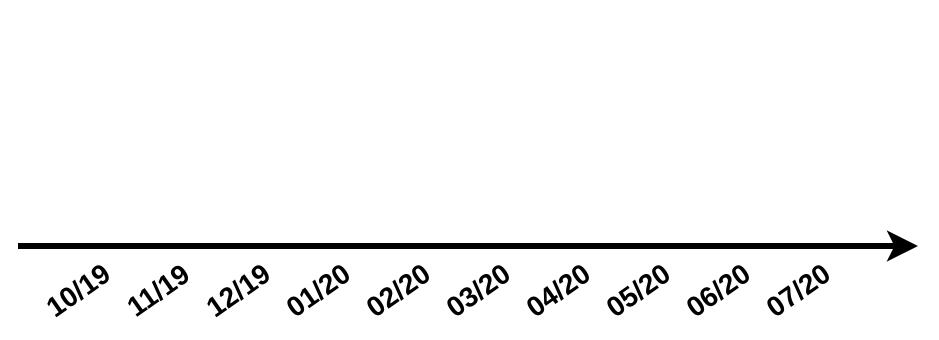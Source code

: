 <mxfile version="16.1.2" type="device"><diagram id="EsgmfHwKwoDzEZOJrq5v" name="Page-1"><mxGraphModel dx="1109" dy="622" grid="1" gridSize="10" guides="1" tooltips="1" connect="1" arrows="1" fold="1" page="1" pageScale="1" pageWidth="827" pageHeight="1169" math="0" shadow="0"><root><mxCell id="0"/><mxCell id="1" parent="0"/><mxCell id="H52wGoGV1zQdbZMLSmU_-1" value="" style="shape=image;html=1;verticalAlign=top;verticalLabelPosition=bottom;labelBackgroundColor=#ffffff;imageAspect=0;aspect=fixed;image=https://cdn2.iconfinder.com/data/icons/free-line-halloween-icons/24/Toilet-Paper-128.png" vertex="1" parent="1"><mxGeometry x="80" y="160" width="40" height="40" as="geometry"/></mxCell><mxCell id="H52wGoGV1zQdbZMLSmU_-2" value="" style="shape=image;html=1;verticalAlign=top;verticalLabelPosition=bottom;labelBackgroundColor=#ffffff;imageAspect=0;aspect=fixed;image=https://cdn2.iconfinder.com/data/icons/free-line-halloween-icons/24/Toilet-Paper-128.png" vertex="1" parent="1"><mxGeometry x="120" y="160" width="40" height="40" as="geometry"/></mxCell><mxCell id="H52wGoGV1zQdbZMLSmU_-3" value="" style="shape=image;html=1;verticalAlign=top;verticalLabelPosition=bottom;labelBackgroundColor=#ffffff;imageAspect=0;aspect=fixed;image=https://cdn2.iconfinder.com/data/icons/free-line-halloween-icons/24/Toilet-Paper-128.png" vertex="1" parent="1"><mxGeometry x="160" y="160" width="40" height="40" as="geometry"/></mxCell><mxCell id="H52wGoGV1zQdbZMLSmU_-4" value="" style="shape=image;html=1;verticalAlign=top;verticalLabelPosition=bottom;labelBackgroundColor=#ffffff;imageAspect=0;aspect=fixed;image=https://cdn2.iconfinder.com/data/icons/free-line-halloween-icons/24/Toilet-Paper-128.png" vertex="1" parent="1"><mxGeometry x="200" y="160" width="40" height="40" as="geometry"/></mxCell><mxCell id="H52wGoGV1zQdbZMLSmU_-5" value="" style="shape=image;html=1;verticalAlign=top;verticalLabelPosition=bottom;labelBackgroundColor=#ffffff;imageAspect=0;aspect=fixed;image=https://cdn2.iconfinder.com/data/icons/free-line-halloween-icons/24/Toilet-Paper-128.png" vertex="1" parent="1"><mxGeometry x="240" y="160" width="40" height="40" as="geometry"/></mxCell><mxCell id="H52wGoGV1zQdbZMLSmU_-6" value="&lt;b&gt;&lt;font style=&quot;font-size: 14px&quot;&gt;10/19&lt;br&gt;&lt;/font&gt;&lt;/b&gt;" style="text;html=1;strokeColor=none;fillColor=none;align=center;verticalAlign=middle;whiteSpace=wrap;rounded=0;rotation=325;" vertex="1" parent="1"><mxGeometry x="80" y="210" width="40" height="30" as="geometry"/></mxCell><mxCell id="H52wGoGV1zQdbZMLSmU_-7" value="&lt;b&gt;&lt;font style=&quot;font-size: 14px&quot;&gt;11/19&lt;br&gt;&lt;/font&gt;&lt;/b&gt;" style="text;html=1;strokeColor=none;fillColor=none;align=center;verticalAlign=middle;whiteSpace=wrap;rounded=0;rotation=325;" vertex="1" parent="1"><mxGeometry x="120" y="210" width="40" height="30" as="geometry"/></mxCell><mxCell id="H52wGoGV1zQdbZMLSmU_-8" value="&lt;b&gt;&lt;font style=&quot;font-size: 14px&quot;&gt;12/19&lt;/font&gt;&lt;/b&gt;" style="text;html=1;strokeColor=none;fillColor=none;align=center;verticalAlign=middle;whiteSpace=wrap;rounded=0;rotation=325;" vertex="1" parent="1"><mxGeometry x="160" y="210" width="40" height="30" as="geometry"/></mxCell><mxCell id="H52wGoGV1zQdbZMLSmU_-9" value="&lt;b&gt;&lt;font style=&quot;font-size: 14px&quot;&gt;01/20&lt;br&gt;&lt;/font&gt;&lt;/b&gt;" style="text;html=1;strokeColor=none;fillColor=none;align=center;verticalAlign=middle;whiteSpace=wrap;rounded=0;rotation=325;" vertex="1" parent="1"><mxGeometry x="200" y="210" width="40" height="30" as="geometry"/></mxCell><mxCell id="H52wGoGV1zQdbZMLSmU_-10" value="&lt;b&gt;&lt;font style=&quot;font-size: 14px&quot;&gt;02/20&lt;/font&gt;&lt;/b&gt;" style="text;html=1;strokeColor=none;fillColor=none;align=center;verticalAlign=middle;whiteSpace=wrap;rounded=0;rotation=325;" vertex="1" parent="1"><mxGeometry x="240" y="210" width="40" height="30" as="geometry"/></mxCell><mxCell id="H52wGoGV1zQdbZMLSmU_-11" value="" style="shape=image;html=1;verticalAlign=top;verticalLabelPosition=bottom;labelBackgroundColor=#ffffff;imageAspect=0;aspect=fixed;image=https://cdn2.iconfinder.com/data/icons/free-line-halloween-icons/24/Toilet-Paper-128.png" vertex="1" parent="1"><mxGeometry x="280" y="160" width="40" height="40" as="geometry"/></mxCell><mxCell id="H52wGoGV1zQdbZMLSmU_-12" value="" style="shape=image;html=1;verticalAlign=top;verticalLabelPosition=bottom;labelBackgroundColor=#ffffff;imageAspect=0;aspect=fixed;image=https://cdn2.iconfinder.com/data/icons/free-line-halloween-icons/24/Toilet-Paper-128.png" vertex="1" parent="1"><mxGeometry x="280" y="120" width="40" height="40" as="geometry"/></mxCell><mxCell id="H52wGoGV1zQdbZMLSmU_-13" value="" style="shape=image;html=1;verticalAlign=top;verticalLabelPosition=bottom;labelBackgroundColor=#ffffff;imageAspect=0;aspect=fixed;image=https://cdn2.iconfinder.com/data/icons/free-line-halloween-icons/24/Toilet-Paper-128.png" vertex="1" parent="1"><mxGeometry x="280" y="80" width="40" height="40" as="geometry"/></mxCell><mxCell id="H52wGoGV1zQdbZMLSmU_-14" value="" style="shape=image;html=1;verticalAlign=top;verticalLabelPosition=bottom;labelBackgroundColor=#ffffff;imageAspect=0;aspect=fixed;image=https://cdn2.iconfinder.com/data/icons/free-line-halloween-icons/24/Toilet-Paper-128.png" vertex="1" parent="1"><mxGeometry x="400" y="160" width="40" height="40" as="geometry"/></mxCell><mxCell id="H52wGoGV1zQdbZMLSmU_-15" value="" style="shape=image;html=1;verticalAlign=top;verticalLabelPosition=bottom;labelBackgroundColor=#ffffff;imageAspect=0;aspect=fixed;image=https://cdn2.iconfinder.com/data/icons/free-line-halloween-icons/24/Toilet-Paper-128.png" vertex="1" parent="1"><mxGeometry x="440" y="160" width="40" height="40" as="geometry"/></mxCell><mxCell id="H52wGoGV1zQdbZMLSmU_-16" value="&lt;b&gt;&lt;font style=&quot;font-size: 14px&quot;&gt;03/20&lt;br&gt;&lt;/font&gt;&lt;/b&gt;" style="text;html=1;strokeColor=none;fillColor=none;align=center;verticalAlign=middle;whiteSpace=wrap;rounded=0;rotation=325;" vertex="1" parent="1"><mxGeometry x="280" y="210" width="40" height="30" as="geometry"/></mxCell><mxCell id="H52wGoGV1zQdbZMLSmU_-17" value="&lt;b&gt;&lt;font style=&quot;font-size: 14px&quot;&gt;04/20&lt;br&gt;&lt;/font&gt;&lt;/b&gt;" style="text;html=1;strokeColor=none;fillColor=none;align=center;verticalAlign=middle;whiteSpace=wrap;rounded=0;rotation=325;" vertex="1" parent="1"><mxGeometry x="320" y="210" width="40" height="30" as="geometry"/></mxCell><mxCell id="H52wGoGV1zQdbZMLSmU_-18" value="&lt;b&gt;&lt;font style=&quot;font-size: 14px&quot;&gt;05/20&lt;/font&gt;&lt;/b&gt;" style="text;html=1;strokeColor=none;fillColor=none;align=center;verticalAlign=middle;whiteSpace=wrap;rounded=0;rotation=325;" vertex="1" parent="1"><mxGeometry x="360" y="210" width="40" height="30" as="geometry"/></mxCell><mxCell id="H52wGoGV1zQdbZMLSmU_-19" value="&lt;b&gt;&lt;font style=&quot;font-size: 14px&quot;&gt;06/20&lt;/font&gt;&lt;/b&gt;" style="text;html=1;strokeColor=none;fillColor=none;align=center;verticalAlign=middle;whiteSpace=wrap;rounded=0;rotation=325;" vertex="1" parent="1"><mxGeometry x="400" y="210" width="40" height="30" as="geometry"/></mxCell><mxCell id="H52wGoGV1zQdbZMLSmU_-20" value="&lt;b&gt;&lt;font style=&quot;font-size: 14px&quot;&gt;07/20&lt;/font&gt;&lt;/b&gt;" style="text;html=1;strokeColor=none;fillColor=none;align=center;verticalAlign=middle;whiteSpace=wrap;rounded=0;rotation=325;" vertex="1" parent="1"><mxGeometry x="440" y="210" width="40" height="30" as="geometry"/></mxCell><mxCell id="H52wGoGV1zQdbZMLSmU_-22" value="" style="endArrow=classic;html=1;rounded=0;fontSize=14;strokeWidth=3;" edge="1" parent="1"><mxGeometry width="50" height="50" relative="1" as="geometry"><mxPoint x="70" y="203" as="sourcePoint"/><mxPoint x="520" y="203" as="targetPoint"/></mxGeometry></mxCell></root></mxGraphModel></diagram></mxfile>